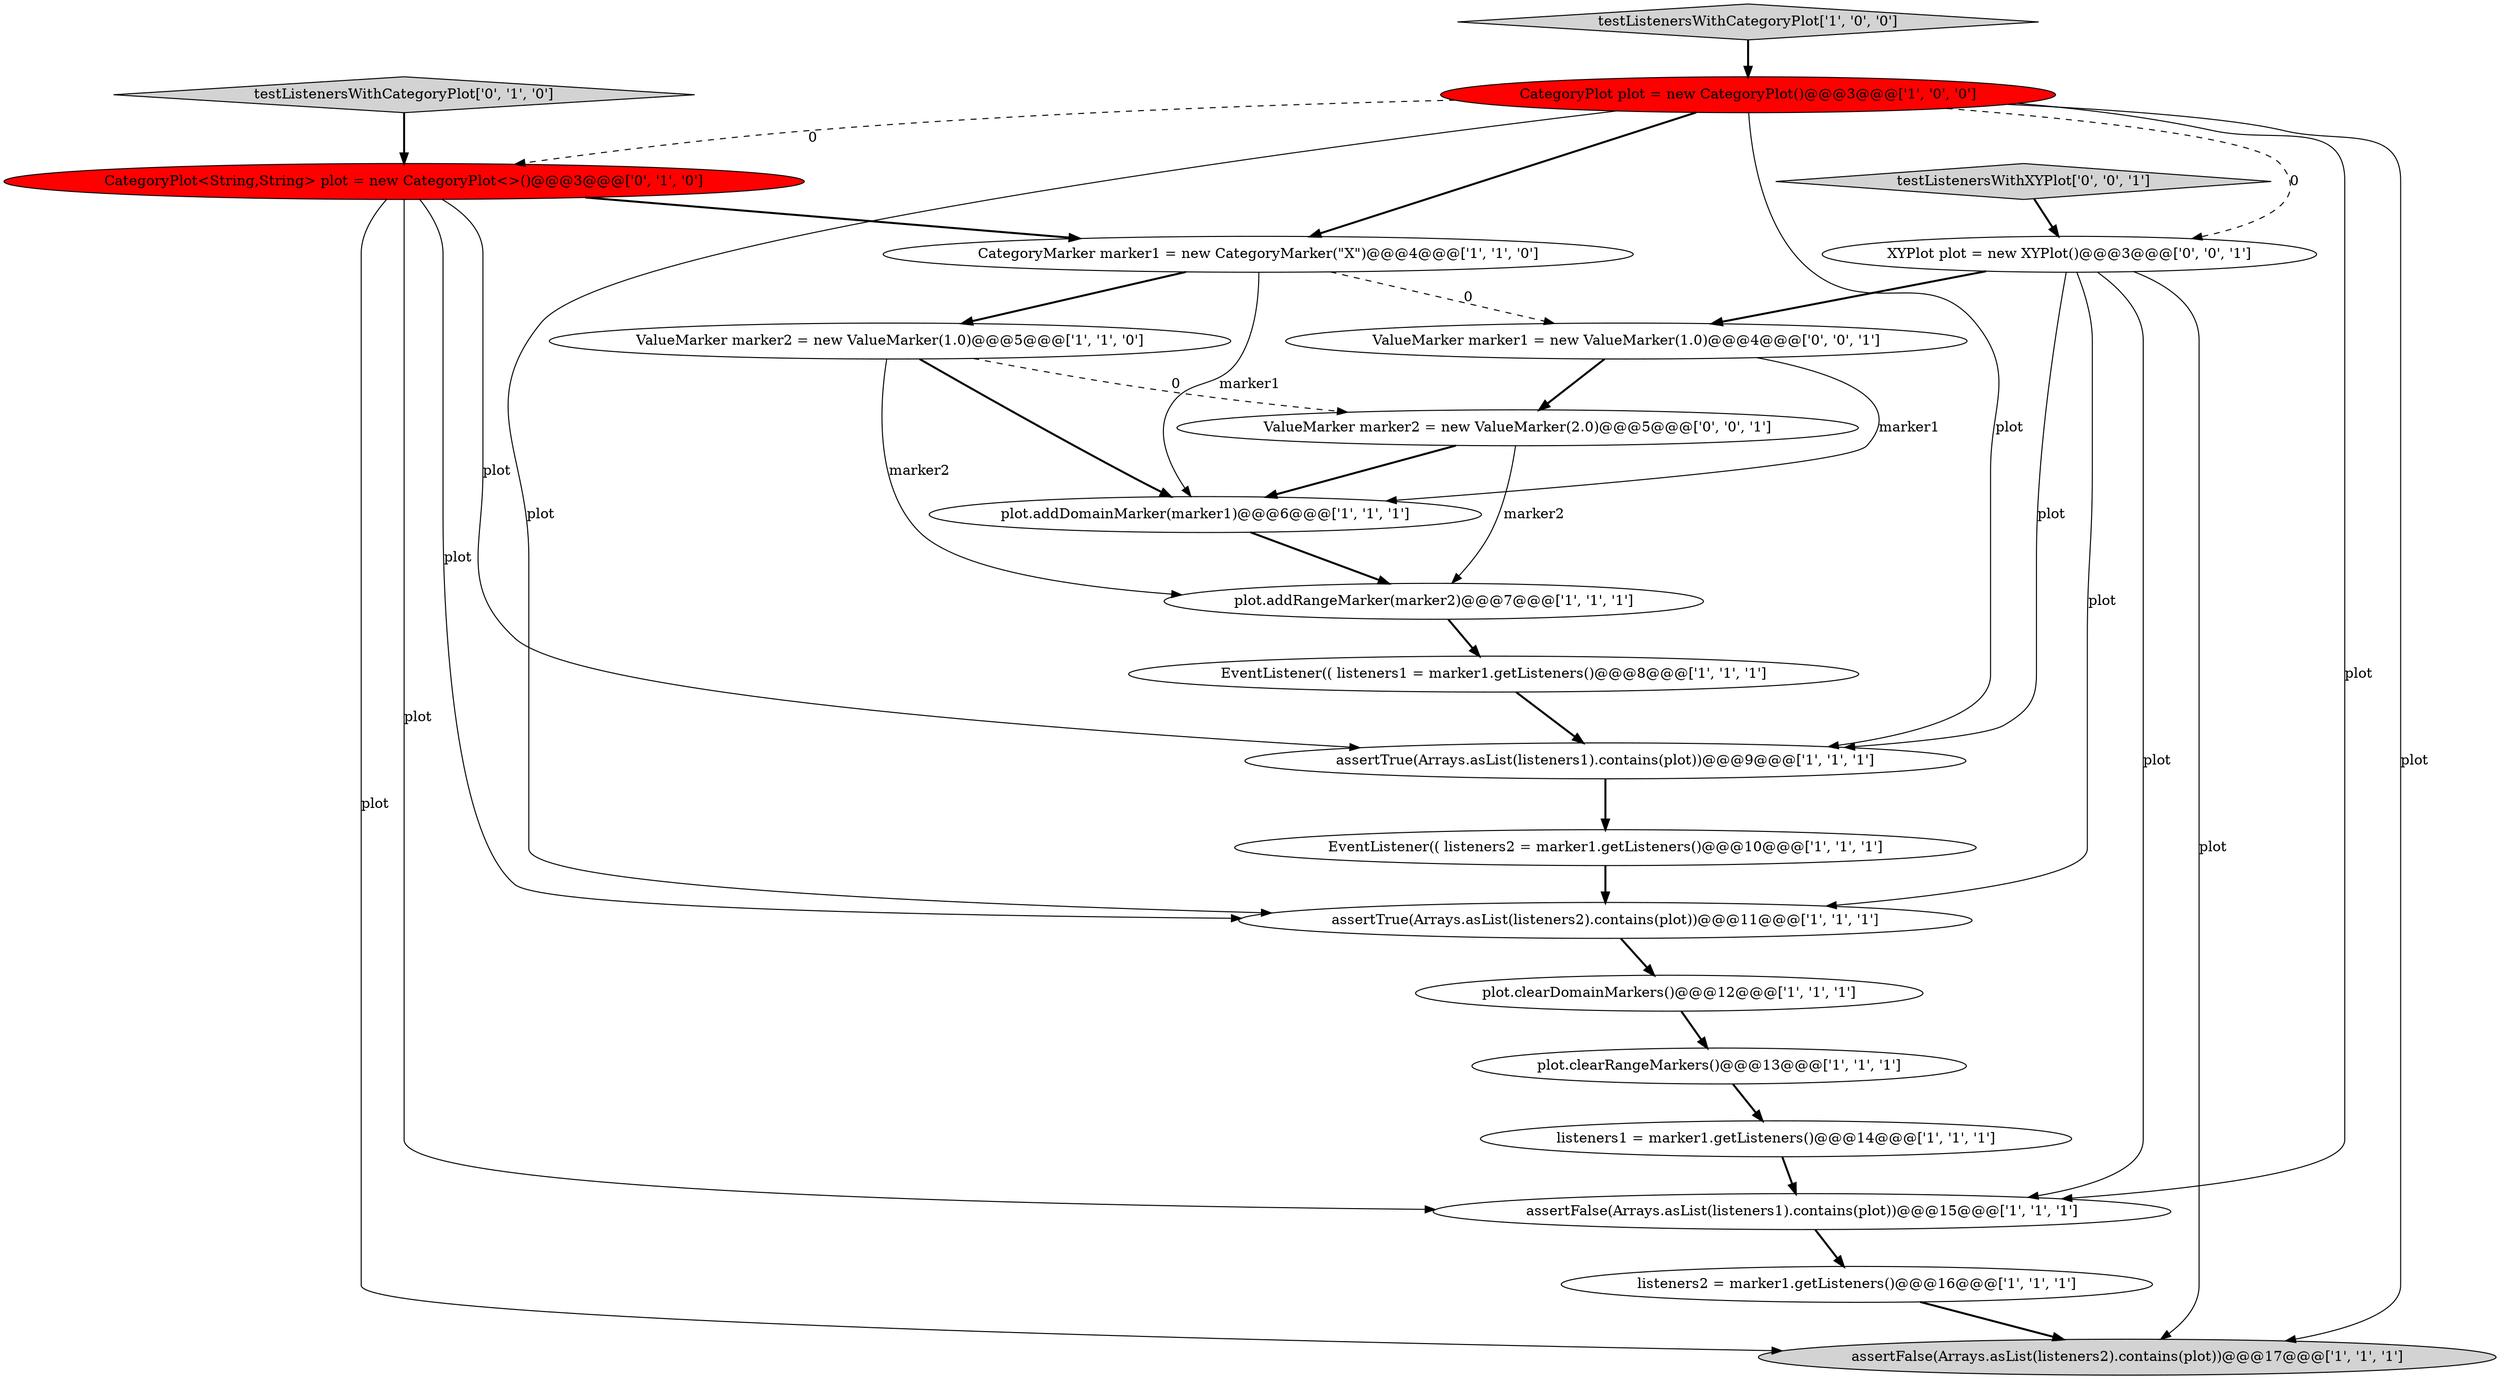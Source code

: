 digraph {
13 [style = filled, label = "plot.addDomainMarker(marker1)@@@6@@@['1', '1', '1']", fillcolor = white, shape = ellipse image = "AAA0AAABBB1BBB"];
2 [style = filled, label = "listeners1 = marker1.getListeners()@@@14@@@['1', '1', '1']", fillcolor = white, shape = ellipse image = "AAA0AAABBB1BBB"];
21 [style = filled, label = "ValueMarker marker2 = new ValueMarker(2.0)@@@5@@@['0', '0', '1']", fillcolor = white, shape = ellipse image = "AAA0AAABBB3BBB"];
9 [style = filled, label = "assertFalse(Arrays.asList(listeners2).contains(plot))@@@17@@@['1', '1', '1']", fillcolor = lightgray, shape = ellipse image = "AAA0AAABBB1BBB"];
10 [style = filled, label = "plot.clearRangeMarkers()@@@13@@@['1', '1', '1']", fillcolor = white, shape = ellipse image = "AAA0AAABBB1BBB"];
16 [style = filled, label = "CategoryPlot<String,String> plot = new CategoryPlot<>()@@@3@@@['0', '1', '0']", fillcolor = red, shape = ellipse image = "AAA1AAABBB2BBB"];
8 [style = filled, label = "EventListener(( listeners1 = marker1.getListeners()@@@8@@@['1', '1', '1']", fillcolor = white, shape = ellipse image = "AAA0AAABBB1BBB"];
1 [style = filled, label = "assertTrue(Arrays.asList(listeners1).contains(plot))@@@9@@@['1', '1', '1']", fillcolor = white, shape = ellipse image = "AAA0AAABBB1BBB"];
18 [style = filled, label = "ValueMarker marker1 = new ValueMarker(1.0)@@@4@@@['0', '0', '1']", fillcolor = white, shape = ellipse image = "AAA0AAABBB3BBB"];
19 [style = filled, label = "XYPlot plot = new XYPlot()@@@3@@@['0', '0', '1']", fillcolor = white, shape = ellipse image = "AAA0AAABBB3BBB"];
4 [style = filled, label = "plot.clearDomainMarkers()@@@12@@@['1', '1', '1']", fillcolor = white, shape = ellipse image = "AAA0AAABBB1BBB"];
3 [style = filled, label = "assertFalse(Arrays.asList(listeners1).contains(plot))@@@15@@@['1', '1', '1']", fillcolor = white, shape = ellipse image = "AAA0AAABBB1BBB"];
15 [style = filled, label = "CategoryPlot plot = new CategoryPlot()@@@3@@@['1', '0', '0']", fillcolor = red, shape = ellipse image = "AAA1AAABBB1BBB"];
20 [style = filled, label = "testListenersWithXYPlot['0', '0', '1']", fillcolor = lightgray, shape = diamond image = "AAA0AAABBB3BBB"];
17 [style = filled, label = "testListenersWithCategoryPlot['0', '1', '0']", fillcolor = lightgray, shape = diamond image = "AAA0AAABBB2BBB"];
6 [style = filled, label = "plot.addRangeMarker(marker2)@@@7@@@['1', '1', '1']", fillcolor = white, shape = ellipse image = "AAA0AAABBB1BBB"];
7 [style = filled, label = "listeners2 = marker1.getListeners()@@@16@@@['1', '1', '1']", fillcolor = white, shape = ellipse image = "AAA0AAABBB1BBB"];
12 [style = filled, label = "ValueMarker marker2 = new ValueMarker(1.0)@@@5@@@['1', '1', '0']", fillcolor = white, shape = ellipse image = "AAA0AAABBB1BBB"];
14 [style = filled, label = "EventListener(( listeners2 = marker1.getListeners()@@@10@@@['1', '1', '1']", fillcolor = white, shape = ellipse image = "AAA0AAABBB1BBB"];
0 [style = filled, label = "CategoryMarker marker1 = new CategoryMarker(\"X\")@@@4@@@['1', '1', '0']", fillcolor = white, shape = ellipse image = "AAA0AAABBB1BBB"];
5 [style = filled, label = "assertTrue(Arrays.asList(listeners2).contains(plot))@@@11@@@['1', '1', '1']", fillcolor = white, shape = ellipse image = "AAA0AAABBB1BBB"];
11 [style = filled, label = "testListenersWithCategoryPlot['1', '0', '0']", fillcolor = lightgray, shape = diamond image = "AAA0AAABBB1BBB"];
4->10 [style = bold, label=""];
16->0 [style = bold, label=""];
19->18 [style = bold, label=""];
12->6 [style = solid, label="marker2"];
15->16 [style = dashed, label="0"];
16->1 [style = solid, label="plot"];
19->9 [style = solid, label="plot"];
0->12 [style = bold, label=""];
2->3 [style = bold, label=""];
15->1 [style = solid, label="plot"];
19->5 [style = solid, label="plot"];
15->19 [style = dashed, label="0"];
19->1 [style = solid, label="plot"];
16->3 [style = solid, label="plot"];
12->21 [style = dashed, label="0"];
11->15 [style = bold, label=""];
15->3 [style = solid, label="plot"];
21->6 [style = solid, label="marker2"];
7->9 [style = bold, label=""];
8->1 [style = bold, label=""];
12->13 [style = bold, label=""];
3->7 [style = bold, label=""];
15->0 [style = bold, label=""];
0->13 [style = solid, label="marker1"];
5->4 [style = bold, label=""];
6->8 [style = bold, label=""];
16->5 [style = solid, label="plot"];
18->13 [style = solid, label="marker1"];
0->18 [style = dashed, label="0"];
1->14 [style = bold, label=""];
10->2 [style = bold, label=""];
18->21 [style = bold, label=""];
13->6 [style = bold, label=""];
20->19 [style = bold, label=""];
19->3 [style = solid, label="plot"];
15->5 [style = solid, label="plot"];
16->9 [style = solid, label="plot"];
17->16 [style = bold, label=""];
15->9 [style = solid, label="plot"];
21->13 [style = bold, label=""];
14->5 [style = bold, label=""];
}
